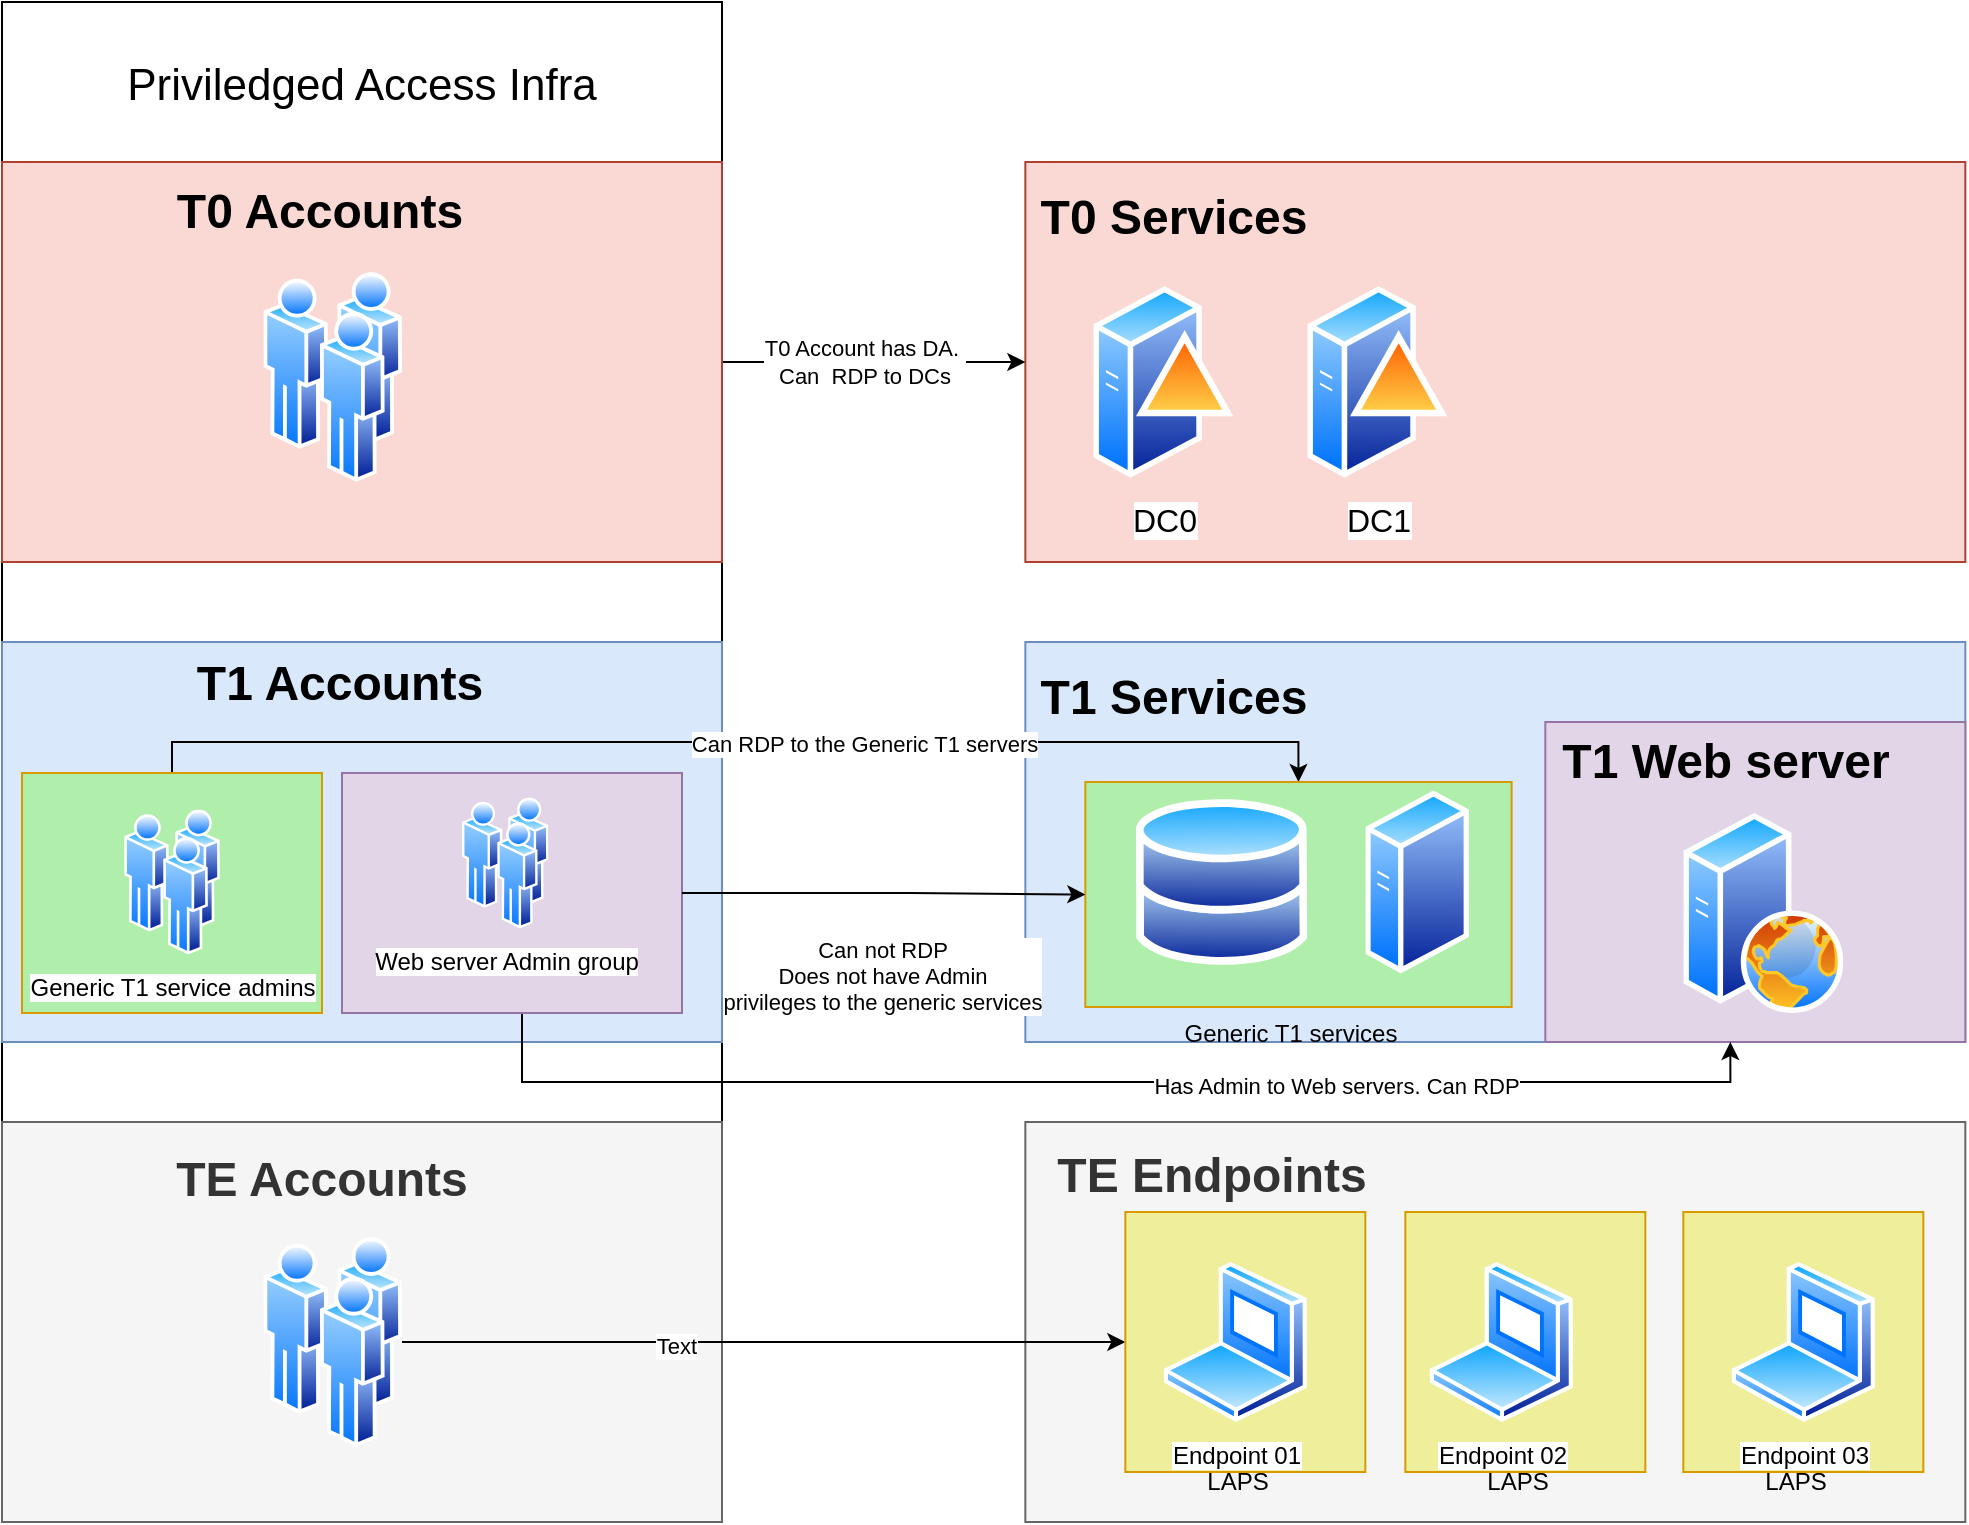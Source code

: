 <mxfile version="22.1.11" type="github">
  <diagram name="Page-1" id="e_ZKEXbMGHVtTAfTzExy">
    <mxGraphModel dx="2415" dy="2245" grid="1" gridSize="10" guides="1" tooltips="1" connect="1" arrows="1" fold="1" page="1" pageScale="1" pageWidth="827" pageHeight="1169" math="0" shadow="0">
      <root>
        <mxCell id="0" />
        <mxCell id="1" parent="0" />
        <mxCell id="B960Kx4_HZpNjg3P7fA0-1" value="&lt;h1&gt;TE Endpoints&lt;/h1&gt;" style="rounded=0;whiteSpace=wrap;html=1;fillColor=#f5f5f5;strokeColor=#666666;fillStyle=auto;glass=0;shadow=0;noLabel=0;labelPadding=0;direction=east;container=0;backgroundOutline=0;movableLabel=1;fontColor=#333333;" vertex="1" parent="1">
          <mxGeometry x="111.67" y="240" width="470" height="200" as="geometry">
            <mxPoint x="-142" y="-73" as="offset" />
          </mxGeometry>
        </mxCell>
        <mxCell id="B960Kx4_HZpNjg3P7fA0-4" value="&lt;h1&gt;T0 Services&lt;/h1&gt;" style="rounded=0;whiteSpace=wrap;html=1;fillColor=#fad9d5;strokeColor=#ae4132;fillStyle=auto;glass=0;shadow=0;noLabel=0;labelPadding=0;direction=east;container=0;backgroundOutline=0;movableLabel=0;" vertex="1" parent="1">
          <mxGeometry x="111.67" y="-240" width="470" height="200" as="geometry">
            <mxPoint x="-161" y="-72" as="offset" />
          </mxGeometry>
        </mxCell>
        <mxCell id="B960Kx4_HZpNjg3P7fA0-5" value="&lt;h1&gt;T1 Services&lt;br&gt;&lt;/h1&gt;" style="rounded=0;whiteSpace=wrap;html=1;fillColor=#dae8fc;strokeColor=#6c8ebf;fillStyle=auto;glass=0;shadow=0;noLabel=0;labelPadding=0;direction=east;container=0;backgroundOutline=0;movableLabel=0;" vertex="1" parent="1">
          <mxGeometry x="111.67" width="470" height="200" as="geometry">
            <mxPoint x="-161" y="-72" as="offset" />
          </mxGeometry>
        </mxCell>
        <mxCell id="B960Kx4_HZpNjg3P7fA0-10" value="&lt;h1&gt;T1 Web server&lt;br&gt;&lt;/h1&gt;" style="rounded=0;whiteSpace=wrap;html=1;fillColor=#e1d5e7;strokeColor=#9673a6;fillStyle=auto;glass=0;shadow=0;noLabel=0;labelPadding=0;direction=east;container=0;backgroundOutline=0;movableLabel=1;" vertex="1" parent="1">
          <mxGeometry x="371.67" y="40" width="210" height="160" as="geometry">
            <mxPoint x="-15" y="-60" as="offset" />
          </mxGeometry>
        </mxCell>
        <mxCell id="B960Kx4_HZpNjg3P7fA0-18" value="&lt;font style=&quot;font-size: 16px;&quot;&gt;DC0&lt;/font&gt;" style="image;aspect=fixed;perimeter=ellipsePerimeter;html=1;align=center;shadow=0;dashed=0;spacingTop=3;image=img/lib/active_directory/domain_controller.svg;" vertex="1" parent="1">
          <mxGeometry x="145.67" y="-180" width="70" height="100" as="geometry" />
        </mxCell>
        <mxCell id="B960Kx4_HZpNjg3P7fA0-19" value="&lt;font style=&quot;font-size: 16px;&quot;&gt;DC1&lt;/font&gt;" style="image;aspect=fixed;perimeter=ellipsePerimeter;html=1;align=center;shadow=0;dashed=0;spacingTop=3;image=img/lib/active_directory/domain_controller.svg;" vertex="1" parent="1">
          <mxGeometry x="252.67" y="-180" width="70" height="100" as="geometry" />
        </mxCell>
        <mxCell id="B960Kx4_HZpNjg3P7fA0-20" value="" style="image;aspect=fixed;perimeter=ellipsePerimeter;html=1;align=center;shadow=0;dashed=0;spacingTop=3;image=img/lib/active_directory/web_server.svg;" vertex="1" parent="1">
          <mxGeometry x="440.67" y="85.5" width="80" height="100" as="geometry" />
        </mxCell>
        <mxCell id="B960Kx4_HZpNjg3P7fA0-21" value="&lt;font style=&quot;font-size: 22px;&quot;&gt;Priviledged Access Infra&lt;/font&gt;" style="rounded=0;whiteSpace=wrap;html=1;movableLabel=1;" vertex="1" parent="1">
          <mxGeometry x="-400" y="-320" width="360" height="760" as="geometry">
            <mxPoint y="-338" as="offset" />
          </mxGeometry>
        </mxCell>
        <mxCell id="B960Kx4_HZpNjg3P7fA0-52" style="edgeStyle=orthogonalEdgeStyle;rounded=0;orthogonalLoop=1;jettySize=auto;html=1;" edge="1" parent="1" source="B960Kx4_HZpNjg3P7fA0-22" target="B960Kx4_HZpNjg3P7fA0-4">
          <mxGeometry relative="1" as="geometry" />
        </mxCell>
        <mxCell id="B960Kx4_HZpNjg3P7fA0-53" value="&lt;div&gt;T0 Account has DA.&amp;nbsp;&lt;/div&gt;&lt;div&gt;Can&amp;nbsp; RDP to DCs&lt;/div&gt;" style="edgeLabel;html=1;align=center;verticalAlign=middle;resizable=0;points=[];" vertex="1" connectable="0" parent="B960Kx4_HZpNjg3P7fA0-52">
          <mxGeometry x="-0.284" y="7" relative="1" as="geometry">
            <mxPoint x="16" y="7" as="offset" />
          </mxGeometry>
        </mxCell>
        <mxCell id="B960Kx4_HZpNjg3P7fA0-22" value="&lt;h1&gt;T0 Accounts&lt;/h1&gt;" style="rounded=0;whiteSpace=wrap;html=1;fillColor=#fad9d5;strokeColor=#ae4132;fillStyle=auto;glass=0;shadow=0;noLabel=0;labelPadding=0;direction=east;container=0;backgroundOutline=0;movableLabel=1;" vertex="1" parent="1">
          <mxGeometry x="-400" y="-240" width="360" height="200" as="geometry">
            <mxPoint x="-21" y="-75" as="offset" />
          </mxGeometry>
        </mxCell>
        <mxCell id="B960Kx4_HZpNjg3P7fA0-23" value="&lt;h1&gt;T1 Accounts&lt;br&gt;&lt;/h1&gt;" style="rounded=0;whiteSpace=wrap;html=1;fillColor=#dae8fc;strokeColor=#6c8ebf;fillStyle=auto;glass=0;shadow=0;noLabel=0;labelPadding=0;direction=east;container=0;backgroundOutline=0;movableLabel=1;" vertex="1" parent="1">
          <mxGeometry x="-400" width="360" height="200" as="geometry">
            <mxPoint x="-11" y="-79" as="offset" />
          </mxGeometry>
        </mxCell>
        <mxCell id="B960Kx4_HZpNjg3P7fA0-24" value="" style="rounded=0;whiteSpace=wrap;html=1;fillColor=#e1d5e7;strokeColor=#9673a6;fillStyle=auto;glass=0;shadow=0;noLabel=0;labelPadding=0;direction=east;container=0;backgroundOutline=0;movableLabel=1;" vertex="1" parent="1">
          <mxGeometry x="-230" y="65.5" width="170" height="120" as="geometry">
            <mxPoint x="-13" y="-34" as="offset" />
          </mxGeometry>
        </mxCell>
        <mxCell id="B960Kx4_HZpNjg3P7fA0-25" value="&lt;h1&gt;TE Accounts&lt;/h1&gt;" style="rounded=0;whiteSpace=wrap;html=1;fillColor=#f5f5f5;strokeColor=#666666;fillStyle=auto;glass=0;shadow=0;noLabel=0;labelPadding=0;direction=east;container=0;backgroundOutline=0;movableLabel=1;fontColor=#333333;" vertex="1" parent="1">
          <mxGeometry x="-400" y="240" width="360" height="200" as="geometry">
            <mxPoint x="-20" y="-71" as="offset" />
          </mxGeometry>
        </mxCell>
        <mxCell id="B960Kx4_HZpNjg3P7fA0-40" style="edgeStyle=orthogonalEdgeStyle;rounded=0;orthogonalLoop=1;jettySize=auto;html=1;entryX=0;entryY=0.5;entryDx=0;entryDy=0;" edge="1" parent="1" source="B960Kx4_HZpNjg3P7fA0-26" target="B960Kx4_HZpNjg3P7fA0-34">
          <mxGeometry relative="1" as="geometry" />
        </mxCell>
        <mxCell id="B960Kx4_HZpNjg3P7fA0-51" value="Text" style="edgeLabel;html=1;align=center;verticalAlign=middle;resizable=0;points=[];" vertex="1" connectable="0" parent="B960Kx4_HZpNjg3P7fA0-40">
          <mxGeometry x="-0.246" y="-2" relative="1" as="geometry">
            <mxPoint as="offset" />
          </mxGeometry>
        </mxCell>
        <mxCell id="B960Kx4_HZpNjg3P7fA0-26" value="" style="image;aspect=fixed;perimeter=ellipsePerimeter;html=1;align=center;shadow=0;dashed=0;spacingTop=3;image=img/lib/active_directory/users.svg;" vertex="1" parent="1">
          <mxGeometry x="-269.3" y="297.5" width="69.3" height="105" as="geometry" />
        </mxCell>
        <mxCell id="B960Kx4_HZpNjg3P7fA0-28" value="Web server Admin group" style="image;aspect=fixed;perimeter=ellipsePerimeter;html=1;align=center;shadow=0;dashed=0;spacingTop=3;image=img/lib/active_directory/users.svg;" vertex="1" parent="1">
          <mxGeometry x="-170" y="77.75" width="43.23" height="65.5" as="geometry" />
        </mxCell>
        <mxCell id="B960Kx4_HZpNjg3P7fA0-29" value="" style="image;aspect=fixed;perimeter=ellipsePerimeter;html=1;align=center;shadow=0;dashed=0;spacingTop=3;image=img/lib/active_directory/users.svg;" vertex="1" parent="1">
          <mxGeometry x="-269.3" y="-185" width="69.3" height="105" as="geometry" />
        </mxCell>
        <mxCell id="B960Kx4_HZpNjg3P7fA0-49" style="edgeStyle=orthogonalEdgeStyle;rounded=0;orthogonalLoop=1;jettySize=auto;html=1;exitX=0.5;exitY=0;exitDx=0;exitDy=0;entryX=0.5;entryY=0;entryDx=0;entryDy=0;" edge="1" parent="1" source="B960Kx4_HZpNjg3P7fA0-48" target="B960Kx4_HZpNjg3P7fA0-47">
          <mxGeometry relative="1" as="geometry">
            <Array as="points">
              <mxPoint x="-315" y="50" />
              <mxPoint x="248" y="50" />
            </Array>
          </mxGeometry>
        </mxCell>
        <mxCell id="B960Kx4_HZpNjg3P7fA0-50" value="Can RDP to the Generic T1 servers" style="edgeLabel;html=1;align=center;verticalAlign=middle;resizable=0;points=[];" vertex="1" connectable="0" parent="B960Kx4_HZpNjg3P7fA0-49">
          <mxGeometry x="-0.182" y="-1" relative="1" as="geometry">
            <mxPoint x="116" as="offset" />
          </mxGeometry>
        </mxCell>
        <mxCell id="B960Kx4_HZpNjg3P7fA0-48" value="" style="rounded=0;whiteSpace=wrap;html=1;fillColor=#B0EEAB;strokeColor=#d79b00;fillStyle=solid;glass=0;shadow=0;noLabel=0;labelPadding=0;direction=east;container=0;backgroundOutline=0;movableLabel=1;gradientColor=none;" vertex="1" parent="1">
          <mxGeometry x="-390" y="65.5" width="150" height="120" as="geometry">
            <mxPoint x="-4" y="70" as="offset" />
          </mxGeometry>
        </mxCell>
        <mxCell id="B960Kx4_HZpNjg3P7fA0-34" value="LAPS" style="rounded=0;whiteSpace=wrap;html=1;fillColor=#EEEE9B;strokeColor=#d79b00;fillStyle=solid;glass=0;shadow=0;noLabel=0;labelPadding=0;direction=east;container=0;backgroundOutline=0;movableLabel=1;gradientColor=none;" vertex="1" parent="1">
          <mxGeometry x="161.67" y="285" width="120" height="130" as="geometry">
            <mxPoint x="-4" y="70" as="offset" />
          </mxGeometry>
        </mxCell>
        <mxCell id="B960Kx4_HZpNjg3P7fA0-13" value="Endpoint 01" style="image;aspect=fixed;perimeter=ellipsePerimeter;html=1;align=center;shadow=0;dashed=0;spacingTop=3;image=img/lib/active_directory/laptop_client.svg;" vertex="1" parent="1">
          <mxGeometry x="180.67" y="310" width="72" height="80" as="geometry" />
        </mxCell>
        <mxCell id="B960Kx4_HZpNjg3P7fA0-37" value="LAPS" style="rounded=0;whiteSpace=wrap;html=1;fillColor=#EEEE9B;strokeColor=#d79b00;fillStyle=solid;glass=0;shadow=0;noLabel=0;labelPadding=0;direction=east;container=0;backgroundOutline=0;movableLabel=1;gradientColor=none;" vertex="1" parent="1">
          <mxGeometry x="301.67" y="285" width="120" height="130" as="geometry">
            <mxPoint x="-4" y="70" as="offset" />
          </mxGeometry>
        </mxCell>
        <mxCell id="B960Kx4_HZpNjg3P7fA0-14" value="Endpoint 02" style="image;aspect=fixed;perimeter=ellipsePerimeter;html=1;align=center;shadow=0;dashed=0;spacingTop=3;image=img/lib/active_directory/laptop_client.svg;" vertex="1" parent="1">
          <mxGeometry x="313.67" y="310" width="72" height="80" as="geometry" />
        </mxCell>
        <mxCell id="B960Kx4_HZpNjg3P7fA0-39" value="LAPS" style="rounded=0;whiteSpace=wrap;html=1;fillColor=#EEEE9B;strokeColor=#d79b00;fillStyle=solid;glass=0;shadow=0;noLabel=0;labelPadding=0;direction=east;container=0;backgroundOutline=0;movableLabel=1;gradientColor=none;" vertex="1" parent="1">
          <mxGeometry x="440.67" y="285" width="120" height="130" as="geometry">
            <mxPoint x="-4" y="70" as="offset" />
          </mxGeometry>
        </mxCell>
        <mxCell id="B960Kx4_HZpNjg3P7fA0-15" value="Endpoint 03" style="image;aspect=fixed;perimeter=ellipsePerimeter;html=1;align=center;shadow=0;dashed=0;spacingTop=3;image=img/lib/active_directory/laptop_client.svg;" vertex="1" parent="1">
          <mxGeometry x="464.67" y="310" width="72" height="80" as="geometry" />
        </mxCell>
        <mxCell id="B960Kx4_HZpNjg3P7fA0-47" value="Generic T1 services" style="rounded=0;whiteSpace=wrap;html=1;fillColor=#B0EEAB;strokeColor=#d79b00;fillStyle=solid;glass=0;shadow=0;noLabel=0;labelPadding=0;direction=east;container=0;backgroundOutline=0;movableLabel=1;gradientColor=none;" vertex="1" parent="1">
          <mxGeometry x="141.67" y="70" width="213.14" height="112.5" as="geometry">
            <mxPoint x="-4" y="70" as="offset" />
          </mxGeometry>
        </mxCell>
        <mxCell id="B960Kx4_HZpNjg3P7fA0-41" style="edgeStyle=orthogonalEdgeStyle;rounded=0;orthogonalLoop=1;jettySize=auto;html=1;entryX=0.75;entryY=1;entryDx=0;entryDy=0;" edge="1" parent="1" target="B960Kx4_HZpNjg3P7fA0-5">
          <mxGeometry relative="1" as="geometry">
            <mxPoint x="360" y="220" as="targetPoint" />
            <mxPoint x="-140" y="190" as="sourcePoint" />
            <Array as="points">
              <mxPoint x="-140" y="186" />
              <mxPoint x="-140" y="220" />
              <mxPoint x="353" y="220" />
            </Array>
          </mxGeometry>
        </mxCell>
        <mxCell id="B960Kx4_HZpNjg3P7fA0-42" value="Has Admin to Web servers. Can RDP" style="edgeLabel;html=1;align=center;verticalAlign=middle;resizable=0;points=[];" vertex="1" connectable="0" parent="B960Kx4_HZpNjg3P7fA0-41">
          <mxGeometry x="0.344" y="-2" relative="1" as="geometry">
            <mxPoint as="offset" />
          </mxGeometry>
        </mxCell>
        <mxCell id="B960Kx4_HZpNjg3P7fA0-45" style="edgeStyle=orthogonalEdgeStyle;rounded=0;orthogonalLoop=1;jettySize=auto;html=1;exitX=1;exitY=0.5;exitDx=0;exitDy=0;entryX=0;entryY=0.5;entryDx=0;entryDy=0;" edge="1" parent="1" source="B960Kx4_HZpNjg3P7fA0-24" target="B960Kx4_HZpNjg3P7fA0-47">
          <mxGeometry relative="1" as="geometry">
            <mxPoint x="90" y="126" as="targetPoint" />
            <Array as="points">
              <mxPoint x="54" y="126" />
              <mxPoint x="142" y="126" />
            </Array>
          </mxGeometry>
        </mxCell>
        <mxCell id="B960Kx4_HZpNjg3P7fA0-46" value="&lt;div&gt;Can not RDP&lt;br&gt;Does not have Admin &lt;br&gt;privileges to the generic services&lt;br&gt;&lt;/div&gt;" style="edgeLabel;html=1;align=center;verticalAlign=middle;resizable=0;points=[];" vertex="1" connectable="0" parent="B960Kx4_HZpNjg3P7fA0-45">
          <mxGeometry x="-0.19" relative="1" as="geometry">
            <mxPoint x="18" y="41" as="offset" />
          </mxGeometry>
        </mxCell>
        <mxCell id="B960Kx4_HZpNjg3P7fA0-16" value="" style="image;aspect=fixed;perimeter=ellipsePerimeter;html=1;align=center;shadow=0;dashed=0;spacingTop=3;image=img/lib/active_directory/databases.svg;" vertex="1" parent="1">
          <mxGeometry x="166.96" y="78" width="85.71" height="84" as="geometry" />
        </mxCell>
        <mxCell id="B960Kx4_HZpNjg3P7fA0-17" value="" style="image;aspect=fixed;perimeter=ellipsePerimeter;html=1;align=center;shadow=0;dashed=0;spacingTop=3;image=img/lib/active_directory/generic_server.svg;" vertex="1" parent="1">
          <mxGeometry x="281.67" y="73.75" width="51.8" height="92.5" as="geometry" />
        </mxCell>
        <mxCell id="B960Kx4_HZpNjg3P7fA0-27" value="Generic T1 service admins" style="image;aspect=fixed;perimeter=ellipsePerimeter;html=1;align=center;shadow=0;dashed=0;spacingTop=3;image=img/lib/active_directory/users.svg;movable=1;resizable=1;rotatable=1;deletable=1;editable=1;locked=0;connectable=1;" vertex="1" parent="1">
          <mxGeometry x="-338.92" y="83.75" width="47.85" height="72.5" as="geometry" />
        </mxCell>
      </root>
    </mxGraphModel>
  </diagram>
</mxfile>

